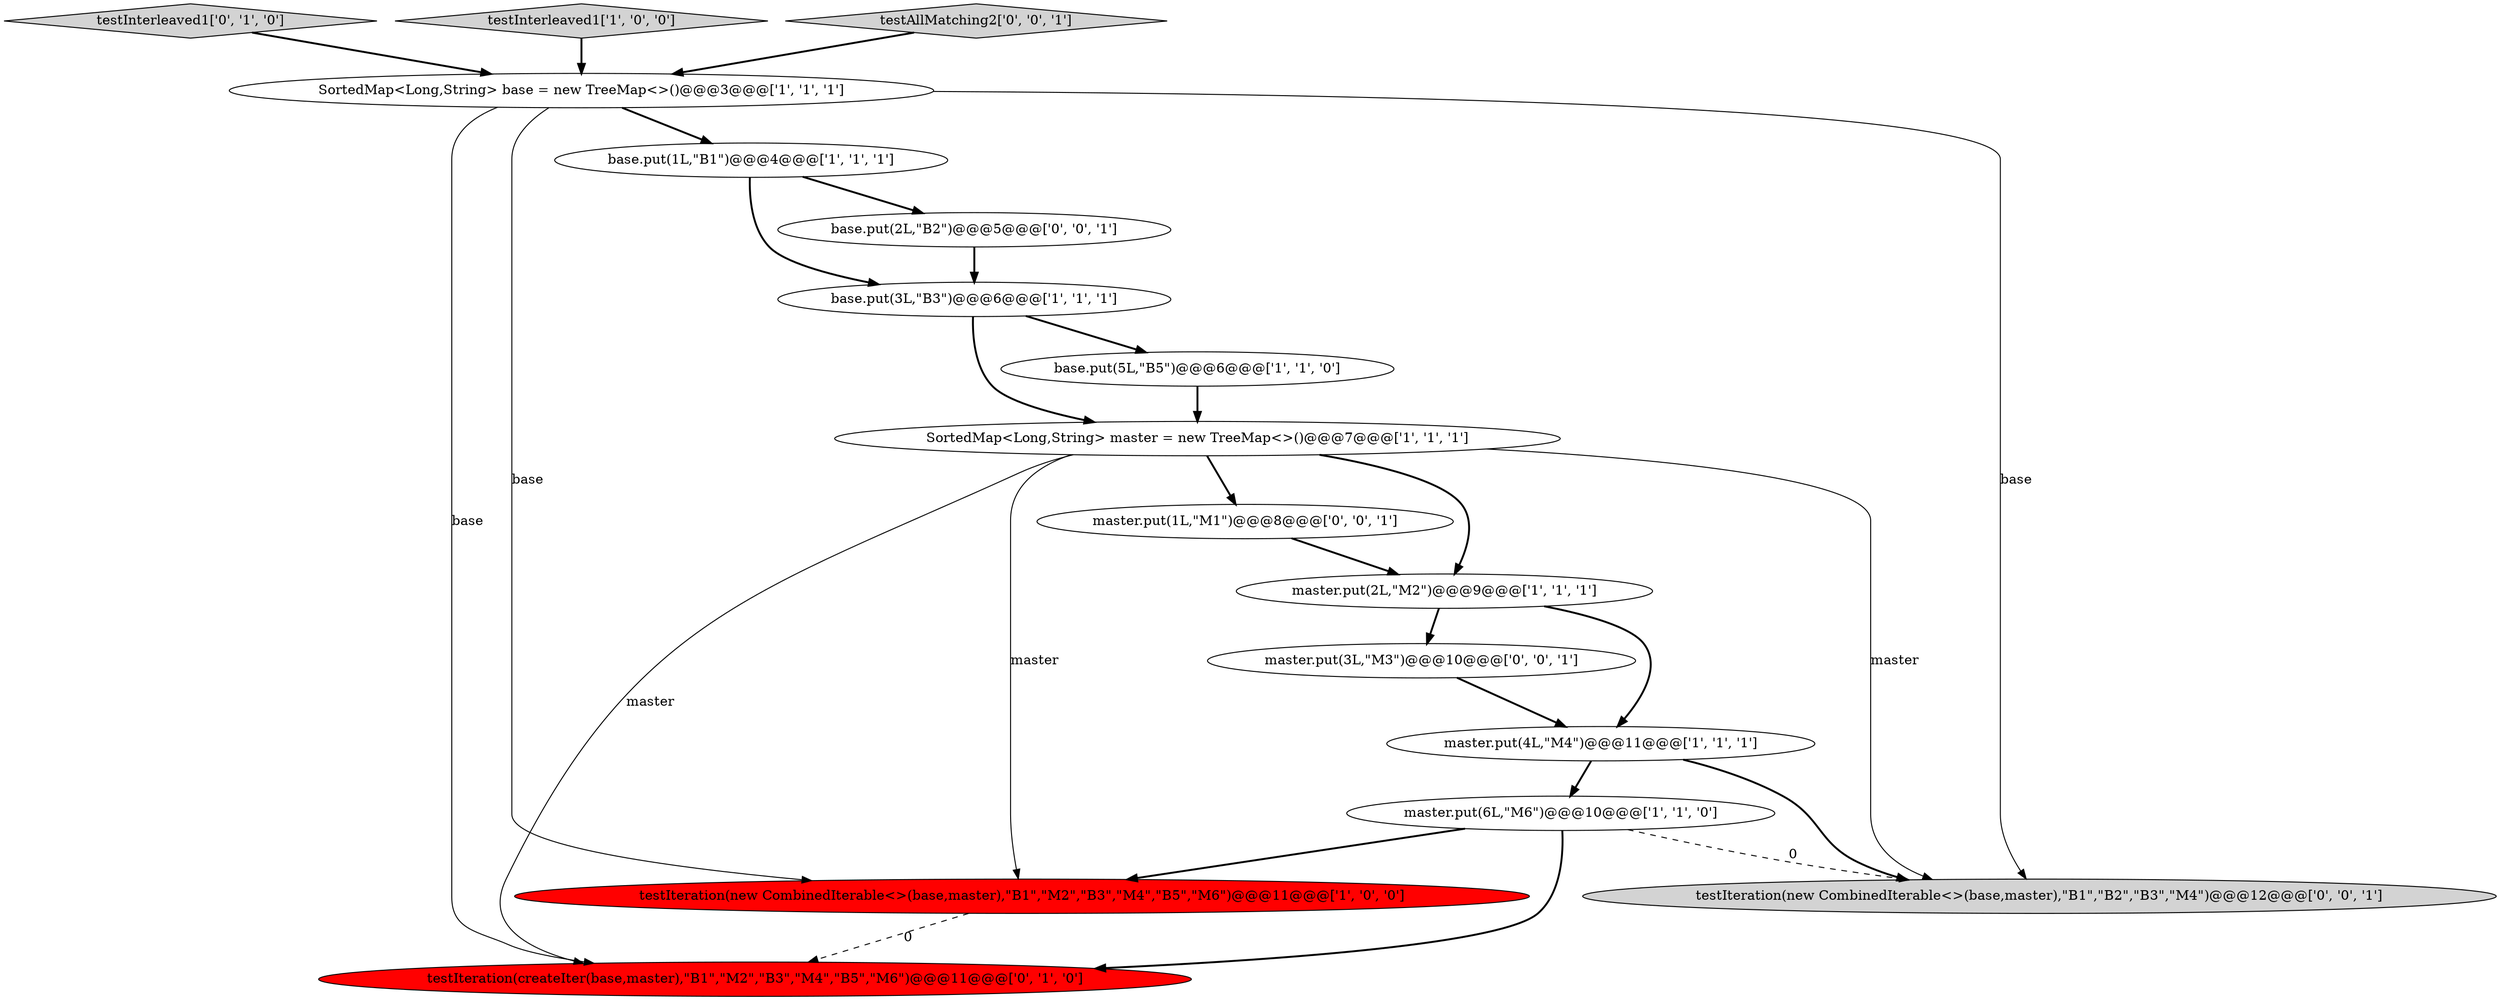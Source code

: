 digraph {
5 [style = filled, label = "base.put(1L,\"B1\")@@@4@@@['1', '1', '1']", fillcolor = white, shape = ellipse image = "AAA0AAABBB1BBB"];
11 [style = filled, label = "testIteration(createIter(base,master),\"B1\",\"M2\",\"B3\",\"M4\",\"B5\",\"M6\")@@@11@@@['0', '1', '0']", fillcolor = red, shape = ellipse image = "AAA1AAABBB2BBB"];
16 [style = filled, label = "master.put(3L,\"M3\")@@@10@@@['0', '0', '1']", fillcolor = white, shape = ellipse image = "AAA0AAABBB3BBB"];
10 [style = filled, label = "testInterleaved1['0', '1', '0']", fillcolor = lightgray, shape = diamond image = "AAA0AAABBB2BBB"];
14 [style = filled, label = "base.put(2L,\"B2\")@@@5@@@['0', '0', '1']", fillcolor = white, shape = ellipse image = "AAA0AAABBB3BBB"];
3 [style = filled, label = "SortedMap<Long,String> base = new TreeMap<>()@@@3@@@['1', '1', '1']", fillcolor = white, shape = ellipse image = "AAA0AAABBB1BBB"];
2 [style = filled, label = "testInterleaved1['1', '0', '0']", fillcolor = lightgray, shape = diamond image = "AAA0AAABBB1BBB"];
8 [style = filled, label = "master.put(4L,\"M4\")@@@11@@@['1', '1', '1']", fillcolor = white, shape = ellipse image = "AAA0AAABBB1BBB"];
9 [style = filled, label = "testIteration(new CombinedIterable<>(base,master),\"B1\",\"M2\",\"B3\",\"M4\",\"B5\",\"M6\")@@@11@@@['1', '0', '0']", fillcolor = red, shape = ellipse image = "AAA1AAABBB1BBB"];
7 [style = filled, label = "base.put(3L,\"B3\")@@@6@@@['1', '1', '1']", fillcolor = white, shape = ellipse image = "AAA0AAABBB1BBB"];
13 [style = filled, label = "master.put(1L,\"M1\")@@@8@@@['0', '0', '1']", fillcolor = white, shape = ellipse image = "AAA0AAABBB3BBB"];
15 [style = filled, label = "testAllMatching2['0', '0', '1']", fillcolor = lightgray, shape = diamond image = "AAA0AAABBB3BBB"];
6 [style = filled, label = "base.put(5L,\"B5\")@@@6@@@['1', '1', '0']", fillcolor = white, shape = ellipse image = "AAA0AAABBB1BBB"];
12 [style = filled, label = "testIteration(new CombinedIterable<>(base,master),\"B1\",\"B2\",\"B3\",\"M4\")@@@12@@@['0', '0', '1']", fillcolor = lightgray, shape = ellipse image = "AAA0AAABBB3BBB"];
0 [style = filled, label = "SortedMap<Long,String> master = new TreeMap<>()@@@7@@@['1', '1', '1']", fillcolor = white, shape = ellipse image = "AAA0AAABBB1BBB"];
1 [style = filled, label = "master.put(2L,\"M2\")@@@9@@@['1', '1', '1']", fillcolor = white, shape = ellipse image = "AAA0AAABBB1BBB"];
4 [style = filled, label = "master.put(6L,\"M6\")@@@10@@@['1', '1', '0']", fillcolor = white, shape = ellipse image = "AAA0AAABBB1BBB"];
4->9 [style = bold, label=""];
1->8 [style = bold, label=""];
0->13 [style = bold, label=""];
16->8 [style = bold, label=""];
2->3 [style = bold, label=""];
3->12 [style = solid, label="base"];
10->3 [style = bold, label=""];
7->0 [style = bold, label=""];
6->0 [style = bold, label=""];
5->14 [style = bold, label=""];
3->11 [style = solid, label="base"];
15->3 [style = bold, label=""];
13->1 [style = bold, label=""];
4->12 [style = dashed, label="0"];
14->7 [style = bold, label=""];
3->5 [style = bold, label=""];
1->16 [style = bold, label=""];
0->1 [style = bold, label=""];
7->6 [style = bold, label=""];
9->11 [style = dashed, label="0"];
5->7 [style = bold, label=""];
8->4 [style = bold, label=""];
0->9 [style = solid, label="master"];
4->11 [style = bold, label=""];
0->11 [style = solid, label="master"];
3->9 [style = solid, label="base"];
8->12 [style = bold, label=""];
0->12 [style = solid, label="master"];
}
